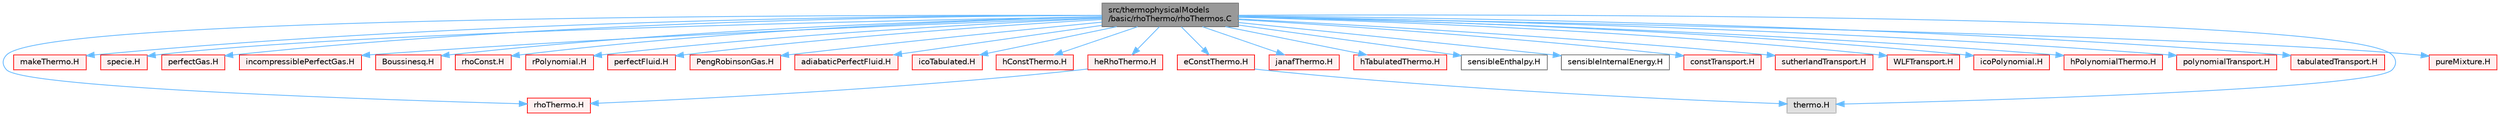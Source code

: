 digraph "src/thermophysicalModels/basic/rhoThermo/rhoThermos.C"
{
 // LATEX_PDF_SIZE
  bgcolor="transparent";
  edge [fontname=Helvetica,fontsize=10,labelfontname=Helvetica,labelfontsize=10];
  node [fontname=Helvetica,fontsize=10,shape=box,height=0.2,width=0.4];
  Node1 [id="Node000001",label="src/thermophysicalModels\l/basic/rhoThermo/rhoThermos.C",height=0.2,width=0.4,color="gray40", fillcolor="grey60", style="filled", fontcolor="black",tooltip=" "];
  Node1 -> Node2 [id="edge1_Node000001_Node000002",color="steelblue1",style="solid",tooltip=" "];
  Node2 [id="Node000002",label="rhoThermo.H",height=0.2,width=0.4,color="red", fillcolor="#FFF0F0", style="filled",URL="$rhoThermo_8H.html",tooltip=" "];
  Node1 -> Node384 [id="edge2_Node000001_Node000384",color="steelblue1",style="solid",tooltip=" "];
  Node384 [id="Node000384",label="makeThermo.H",height=0.2,width=0.4,color="red", fillcolor="#FFF0F0", style="filled",URL="$makeThermo_8H.html",tooltip="Macros for creating basic fluid thermo packages."];
  Node1 -> Node386 [id="edge3_Node000001_Node000386",color="steelblue1",style="solid",tooltip=" "];
  Node386 [id="Node000386",label="specie.H",height=0.2,width=0.4,color="red", fillcolor="#FFF0F0", style="filled",URL="$specie_8H.html",tooltip=" "];
  Node1 -> Node389 [id="edge4_Node000001_Node000389",color="steelblue1",style="solid",tooltip=" "];
  Node389 [id="Node000389",label="perfectGas.H",height=0.2,width=0.4,color="red", fillcolor="#FFF0F0", style="filled",URL="$perfectGas_8H.html",tooltip=" "];
  Node1 -> Node391 [id="edge5_Node000001_Node000391",color="steelblue1",style="solid",tooltip=" "];
  Node391 [id="Node000391",label="incompressiblePerfectGas.H",height=0.2,width=0.4,color="red", fillcolor="#FFF0F0", style="filled",URL="$incompressiblePerfectGas_8H.html",tooltip=" "];
  Node1 -> Node393 [id="edge6_Node000001_Node000393",color="steelblue1",style="solid",tooltip=" "];
  Node393 [id="Node000393",label="Boussinesq.H",height=0.2,width=0.4,color="red", fillcolor="#FFF0F0", style="filled",URL="$Boussinesq_8H.html",tooltip=" "];
  Node1 -> Node395 [id="edge7_Node000001_Node000395",color="steelblue1",style="solid",tooltip=" "];
  Node395 [id="Node000395",label="rhoConst.H",height=0.2,width=0.4,color="red", fillcolor="#FFF0F0", style="filled",URL="$rhoConst_8H.html",tooltip=" "];
  Node1 -> Node397 [id="edge8_Node000001_Node000397",color="steelblue1",style="solid",tooltip=" "];
  Node397 [id="Node000397",label="rPolynomial.H",height=0.2,width=0.4,color="red", fillcolor="#FFF0F0", style="filled",URL="$rPolynomial_8H.html",tooltip=" "];
  Node1 -> Node399 [id="edge9_Node000001_Node000399",color="steelblue1",style="solid",tooltip=" "];
  Node399 [id="Node000399",label="perfectFluid.H",height=0.2,width=0.4,color="red", fillcolor="#FFF0F0", style="filled",URL="$perfectFluid_8H.html",tooltip=" "];
  Node1 -> Node401 [id="edge10_Node000001_Node000401",color="steelblue1",style="solid",tooltip=" "];
  Node401 [id="Node000401",label="PengRobinsonGas.H",height=0.2,width=0.4,color="red", fillcolor="#FFF0F0", style="filled",URL="$PengRobinsonGas_8H.html",tooltip=" "];
  Node1 -> Node404 [id="edge11_Node000001_Node000404",color="steelblue1",style="solid",tooltip=" "];
  Node404 [id="Node000404",label="adiabaticPerfectFluid.H",height=0.2,width=0.4,color="red", fillcolor="#FFF0F0", style="filled",URL="$adiabaticPerfectFluid_8H.html",tooltip=" "];
  Node1 -> Node406 [id="edge12_Node000001_Node000406",color="steelblue1",style="solid",tooltip=" "];
  Node406 [id="Node000406",label="icoTabulated.H",height=0.2,width=0.4,color="red", fillcolor="#FFF0F0", style="filled",URL="$icoTabulated_8H.html",tooltip=" "];
  Node1 -> Node409 [id="edge13_Node000001_Node000409",color="steelblue1",style="solid",tooltip=" "];
  Node409 [id="Node000409",label="hConstThermo.H",height=0.2,width=0.4,color="red", fillcolor="#FFF0F0", style="filled",URL="$hConstThermo_8H.html",tooltip=" "];
  Node1 -> Node412 [id="edge14_Node000001_Node000412",color="steelblue1",style="solid",tooltip=" "];
  Node412 [id="Node000412",label="eConstThermo.H",height=0.2,width=0.4,color="red", fillcolor="#FFF0F0", style="filled",URL="$eConstThermo_8H.html",tooltip=" "];
  Node412 -> Node413 [id="edge15_Node000412_Node000413",color="steelblue1",style="solid",tooltip=" "];
  Node413 [id="Node000413",label="thermo.H",height=0.2,width=0.4,color="grey60", fillcolor="#E0E0E0", style="filled",tooltip=" "];
  Node1 -> Node416 [id="edge16_Node000001_Node000416",color="steelblue1",style="solid",tooltip=" "];
  Node416 [id="Node000416",label="janafThermo.H",height=0.2,width=0.4,color="red", fillcolor="#FFF0F0", style="filled",URL="$janafThermo_8H.html",tooltip=" "];
  Node1 -> Node418 [id="edge17_Node000001_Node000418",color="steelblue1",style="solid",tooltip=" "];
  Node418 [id="Node000418",label="hTabulatedThermo.H",height=0.2,width=0.4,color="red", fillcolor="#FFF0F0", style="filled",URL="$hTabulatedThermo_8H.html",tooltip=" "];
  Node1 -> Node421 [id="edge18_Node000001_Node000421",color="steelblue1",style="solid",tooltip=" "];
  Node421 [id="Node000421",label="sensibleEnthalpy.H",height=0.2,width=0.4,color="grey40", fillcolor="white", style="filled",URL="$sensibleEnthalpy_8H.html",tooltip=" "];
  Node1 -> Node422 [id="edge19_Node000001_Node000422",color="steelblue1",style="solid",tooltip=" "];
  Node422 [id="Node000422",label="sensibleInternalEnergy.H",height=0.2,width=0.4,color="grey40", fillcolor="white", style="filled",URL="$sensibleInternalEnergy_8H.html",tooltip=" "];
  Node1 -> Node413 [id="edge20_Node000001_Node000413",color="steelblue1",style="solid",tooltip=" "];
  Node1 -> Node423 [id="edge21_Node000001_Node000423",color="steelblue1",style="solid",tooltip=" "];
  Node423 [id="Node000423",label="constTransport.H",height=0.2,width=0.4,color="red", fillcolor="#FFF0F0", style="filled",URL="$constTransport_8H.html",tooltip=" "];
  Node1 -> Node425 [id="edge22_Node000001_Node000425",color="steelblue1",style="solid",tooltip=" "];
  Node425 [id="Node000425",label="sutherlandTransport.H",height=0.2,width=0.4,color="red", fillcolor="#FFF0F0", style="filled",URL="$sutherlandTransport_8H.html",tooltip=" "];
  Node1 -> Node427 [id="edge23_Node000001_Node000427",color="steelblue1",style="solid",tooltip=" "];
  Node427 [id="Node000427",label="WLFTransport.H",height=0.2,width=0.4,color="red", fillcolor="#FFF0F0", style="filled",URL="$WLFTransport_8H.html",tooltip=" "];
  Node1 -> Node429 [id="edge24_Node000001_Node000429",color="steelblue1",style="solid",tooltip=" "];
  Node429 [id="Node000429",label="icoPolynomial.H",height=0.2,width=0.4,color="red", fillcolor="#FFF0F0", style="filled",URL="$icoPolynomial_8H.html",tooltip=" "];
  Node1 -> Node432 [id="edge25_Node000001_Node000432",color="steelblue1",style="solid",tooltip=" "];
  Node432 [id="Node000432",label="hPolynomialThermo.H",height=0.2,width=0.4,color="red", fillcolor="#FFF0F0", style="filled",URL="$hPolynomialThermo_8H.html",tooltip=" "];
  Node1 -> Node434 [id="edge26_Node000001_Node000434",color="steelblue1",style="solid",tooltip=" "];
  Node434 [id="Node000434",label="polynomialTransport.H",height=0.2,width=0.4,color="red", fillcolor="#FFF0F0", style="filled",URL="$polynomialTransport_8H.html",tooltip=" "];
  Node1 -> Node436 [id="edge27_Node000001_Node000436",color="steelblue1",style="solid",tooltip=" "];
  Node436 [id="Node000436",label="tabulatedTransport.H",height=0.2,width=0.4,color="red", fillcolor="#FFF0F0", style="filled",URL="$tabulatedTransport_8H.html",tooltip=" "];
  Node1 -> Node438 [id="edge28_Node000001_Node000438",color="steelblue1",style="solid",tooltip=" "];
  Node438 [id="Node000438",label="heRhoThermo.H",height=0.2,width=0.4,color="red", fillcolor="#FFF0F0", style="filled",URL="$heRhoThermo_8H.html",tooltip=" "];
  Node438 -> Node2 [id="edge29_Node000438_Node000002",color="steelblue1",style="solid",tooltip=" "];
  Node1 -> Node441 [id="edge30_Node000001_Node000441",color="steelblue1",style="solid",tooltip=" "];
  Node441 [id="Node000441",label="pureMixture.H",height=0.2,width=0.4,color="red", fillcolor="#FFF0F0", style="filled",URL="$pureMixture_8H.html",tooltip=" "];
}

